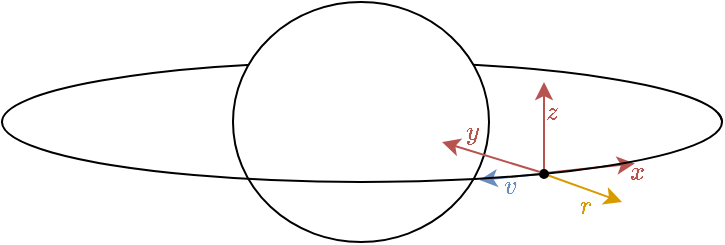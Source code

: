 <mxfile version="21.6.8" type="device">
  <diagram name="Page-1" id="Cd1Au-pS0TirgkPDg_tx">
    <mxGraphModel dx="657" dy="374" grid="1" gridSize="10" guides="1" tooltips="1" connect="1" arrows="1" fold="1" page="1" pageScale="1" pageWidth="850" pageHeight="1100" math="1" shadow="0">
      <root>
        <mxCell id="0" />
        <mxCell id="1" parent="0" />
        <mxCell id="xSP2k8y59PMK0cu7ZbmS-37" value="" style="verticalLabelPosition=bottom;verticalAlign=top;html=1;shape=mxgraph.basic.arc;startAngle=0.747;endAngle=0.244;" vertex="1" parent="1">
          <mxGeometry x="30" y="60" width="360" height="60" as="geometry" />
        </mxCell>
        <mxCell id="xSP2k8y59PMK0cu7ZbmS-40" value="" style="ellipse;whiteSpace=wrap;html=1;fillColor=default;" vertex="1" parent="1">
          <mxGeometry x="145.5" y="30" width="128" height="120" as="geometry" />
        </mxCell>
        <mxCell id="xSP2k8y59PMK0cu7ZbmS-18" value="" style="endArrow=classic;html=1;rounded=0;fillColor=#f8cecc;strokeColor=#B85450;exitX=0.5;exitY=0;exitDx=0;exitDy=0;" edge="1" parent="1" source="xSP2k8y59PMK0cu7ZbmS-30">
          <mxGeometry width="50" height="50" relative="1" as="geometry">
            <mxPoint x="340" y="109.6" as="sourcePoint" />
            <mxPoint x="301" y="70" as="targetPoint" />
          </mxGeometry>
        </mxCell>
        <mxCell id="xSP2k8y59PMK0cu7ZbmS-21" value="$$z$$" style="edgeLabel;html=1;align=center;verticalAlign=middle;resizable=0;points=[];labelBackgroundColor=none;fontColor=#B85450;" vertex="1" connectable="0" parent="xSP2k8y59PMK0cu7ZbmS-18">
          <mxGeometry x="0.58" y="4" relative="1" as="geometry">
            <mxPoint x="8" y="6" as="offset" />
          </mxGeometry>
        </mxCell>
        <mxCell id="xSP2k8y59PMK0cu7ZbmS-20" value="" style="endArrow=classic;html=1;rounded=0;entryX=0.879;entryY=0.846;entryDx=0;entryDy=0;entryPerimeter=0;fillColor=#f8cecc;strokeColor=#B85450;exitX=0.974;exitY=0.336;exitDx=0;exitDy=0;exitPerimeter=0;" edge="1" parent="1" source="xSP2k8y59PMK0cu7ZbmS-30">
          <mxGeometry width="50" height="50" relative="1" as="geometry">
            <mxPoint x="340" y="110" as="sourcePoint" />
            <mxPoint x="346.44" y="110.76" as="targetPoint" />
          </mxGeometry>
        </mxCell>
        <mxCell id="xSP2k8y59PMK0cu7ZbmS-22" value="$$x$$" style="edgeLabel;html=1;align=center;verticalAlign=middle;resizable=0;points=[];labelBackgroundColor=none;fontColor=#B85450;" vertex="1" connectable="0" parent="xSP2k8y59PMK0cu7ZbmS-20">
          <mxGeometry x="0.824" relative="1" as="geometry">
            <mxPoint x="4" y="4" as="offset" />
          </mxGeometry>
        </mxCell>
        <mxCell id="xSP2k8y59PMK0cu7ZbmS-24" value="" style="endArrow=classic;html=1;rounded=0;entryX=0.663;entryY=0.983;entryDx=0;entryDy=0;entryPerimeter=0;fillColor=#dae8fc;strokeColor=#6C8EBF;exitX=0;exitY=0.5;exitDx=0;exitDy=0;" edge="1" parent="1" source="xSP2k8y59PMK0cu7ZbmS-30">
          <mxGeometry width="50" height="50" relative="1" as="geometry">
            <mxPoint x="340.0" y="109.4" as="sourcePoint" />
            <mxPoint x="268.68" y="118.98" as="targetPoint" />
          </mxGeometry>
        </mxCell>
        <mxCell id="xSP2k8y59PMK0cu7ZbmS-25" value="$$v$$" style="edgeLabel;html=1;align=center;verticalAlign=middle;resizable=0;points=[];labelBackgroundColor=none;fontColor=#6C8EBF;" vertex="1" connectable="0" parent="xSP2k8y59PMK0cu7ZbmS-24">
          <mxGeometry x="0.824" relative="1" as="geometry">
            <mxPoint x="13" y="3" as="offset" />
          </mxGeometry>
        </mxCell>
        <mxCell id="xSP2k8y59PMK0cu7ZbmS-28" value="" style="endArrow=classic;html=1;rounded=0;fillColor=#ffe6cc;strokeColor=#D79B00;exitX=0.976;exitY=0.66;exitDx=0;exitDy=0;exitPerimeter=0;" edge="1" parent="1" source="xSP2k8y59PMK0cu7ZbmS-30">
          <mxGeometry width="50" height="50" relative="1" as="geometry">
            <mxPoint x="340" y="110" as="sourcePoint" />
            <mxPoint x="340" y="130" as="targetPoint" />
          </mxGeometry>
        </mxCell>
        <mxCell id="xSP2k8y59PMK0cu7ZbmS-29" value="&lt;font style=&quot;font-size: 11px;&quot;&gt;$$r$$&lt;br&gt;&lt;/font&gt;" style="edgeLabel;html=1;align=center;verticalAlign=middle;resizable=0;points=[];labelBackgroundColor=none;fontSize=8;fontColor=#D79B00;" vertex="1" connectable="0" parent="xSP2k8y59PMK0cu7ZbmS-28">
          <mxGeometry x="0.578" y="1" relative="1" as="geometry">
            <mxPoint x="-12" y="12" as="offset" />
          </mxGeometry>
        </mxCell>
        <mxCell id="xSP2k8y59PMK0cu7ZbmS-30" value="" style="ellipse;whiteSpace=wrap;html=1;fillColor=#000000;" vertex="1" parent="1">
          <mxGeometry x="299" y="114" width="4" height="4" as="geometry" />
        </mxCell>
        <mxCell id="xSP2k8y59PMK0cu7ZbmS-19" value="" style="endArrow=classic;html=1;rounded=0;fillColor=#f8cecc;strokeColor=#B85450;exitX=0.005;exitY=0.255;exitDx=0;exitDy=0;exitPerimeter=0;" edge="1" parent="1" source="xSP2k8y59PMK0cu7ZbmS-30">
          <mxGeometry width="50" height="50" relative="1" as="geometry">
            <mxPoint x="325.24" y="108" as="sourcePoint" />
            <mxPoint x="250" y="100" as="targetPoint" />
          </mxGeometry>
        </mxCell>
        <mxCell id="xSP2k8y59PMK0cu7ZbmS-23" value="&lt;font style=&quot;font-size: 11px;&quot;&gt;$$y$$&lt;/font&gt;" style="edgeLabel;html=1;align=center;verticalAlign=middle;resizable=0;points=[];labelBackgroundColor=none;fontSize=8;fontColor=#B85450;" vertex="1" connectable="0" parent="xSP2k8y59PMK0cu7ZbmS-19">
          <mxGeometry x="0.578" y="1" relative="1" as="geometry">
            <mxPoint x="5" y="-9" as="offset" />
          </mxGeometry>
        </mxCell>
        <mxCell id="xSP2k8y59PMK0cu7ZbmS-38" value="" style="verticalLabelPosition=bottom;verticalAlign=top;html=1;shape=mxgraph.basic.arc;startAngle=0.747;endAngle=0.274;flipV=1;" vertex="1" parent="1">
          <mxGeometry x="30" y="60" width="360" height="60" as="geometry" />
        </mxCell>
      </root>
    </mxGraphModel>
  </diagram>
</mxfile>
